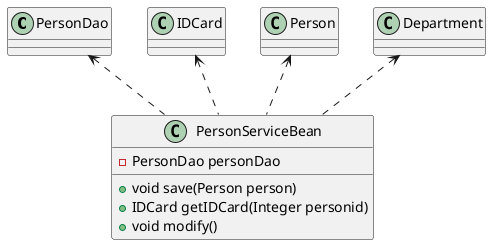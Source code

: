 @startuml

class PersonDao
class IDCard
class Person
class Department
class PersonServiceBean{
    - PersonDao personDao
    + void save(Person person)
    + IDCard getIDCard(Integer personid)
    + void modify()
}
PersonDao <.. PersonServiceBean
IDCard <.. PersonServiceBean
Person <.. PersonServiceBean
Department <.. PersonServiceBean

@enduml
